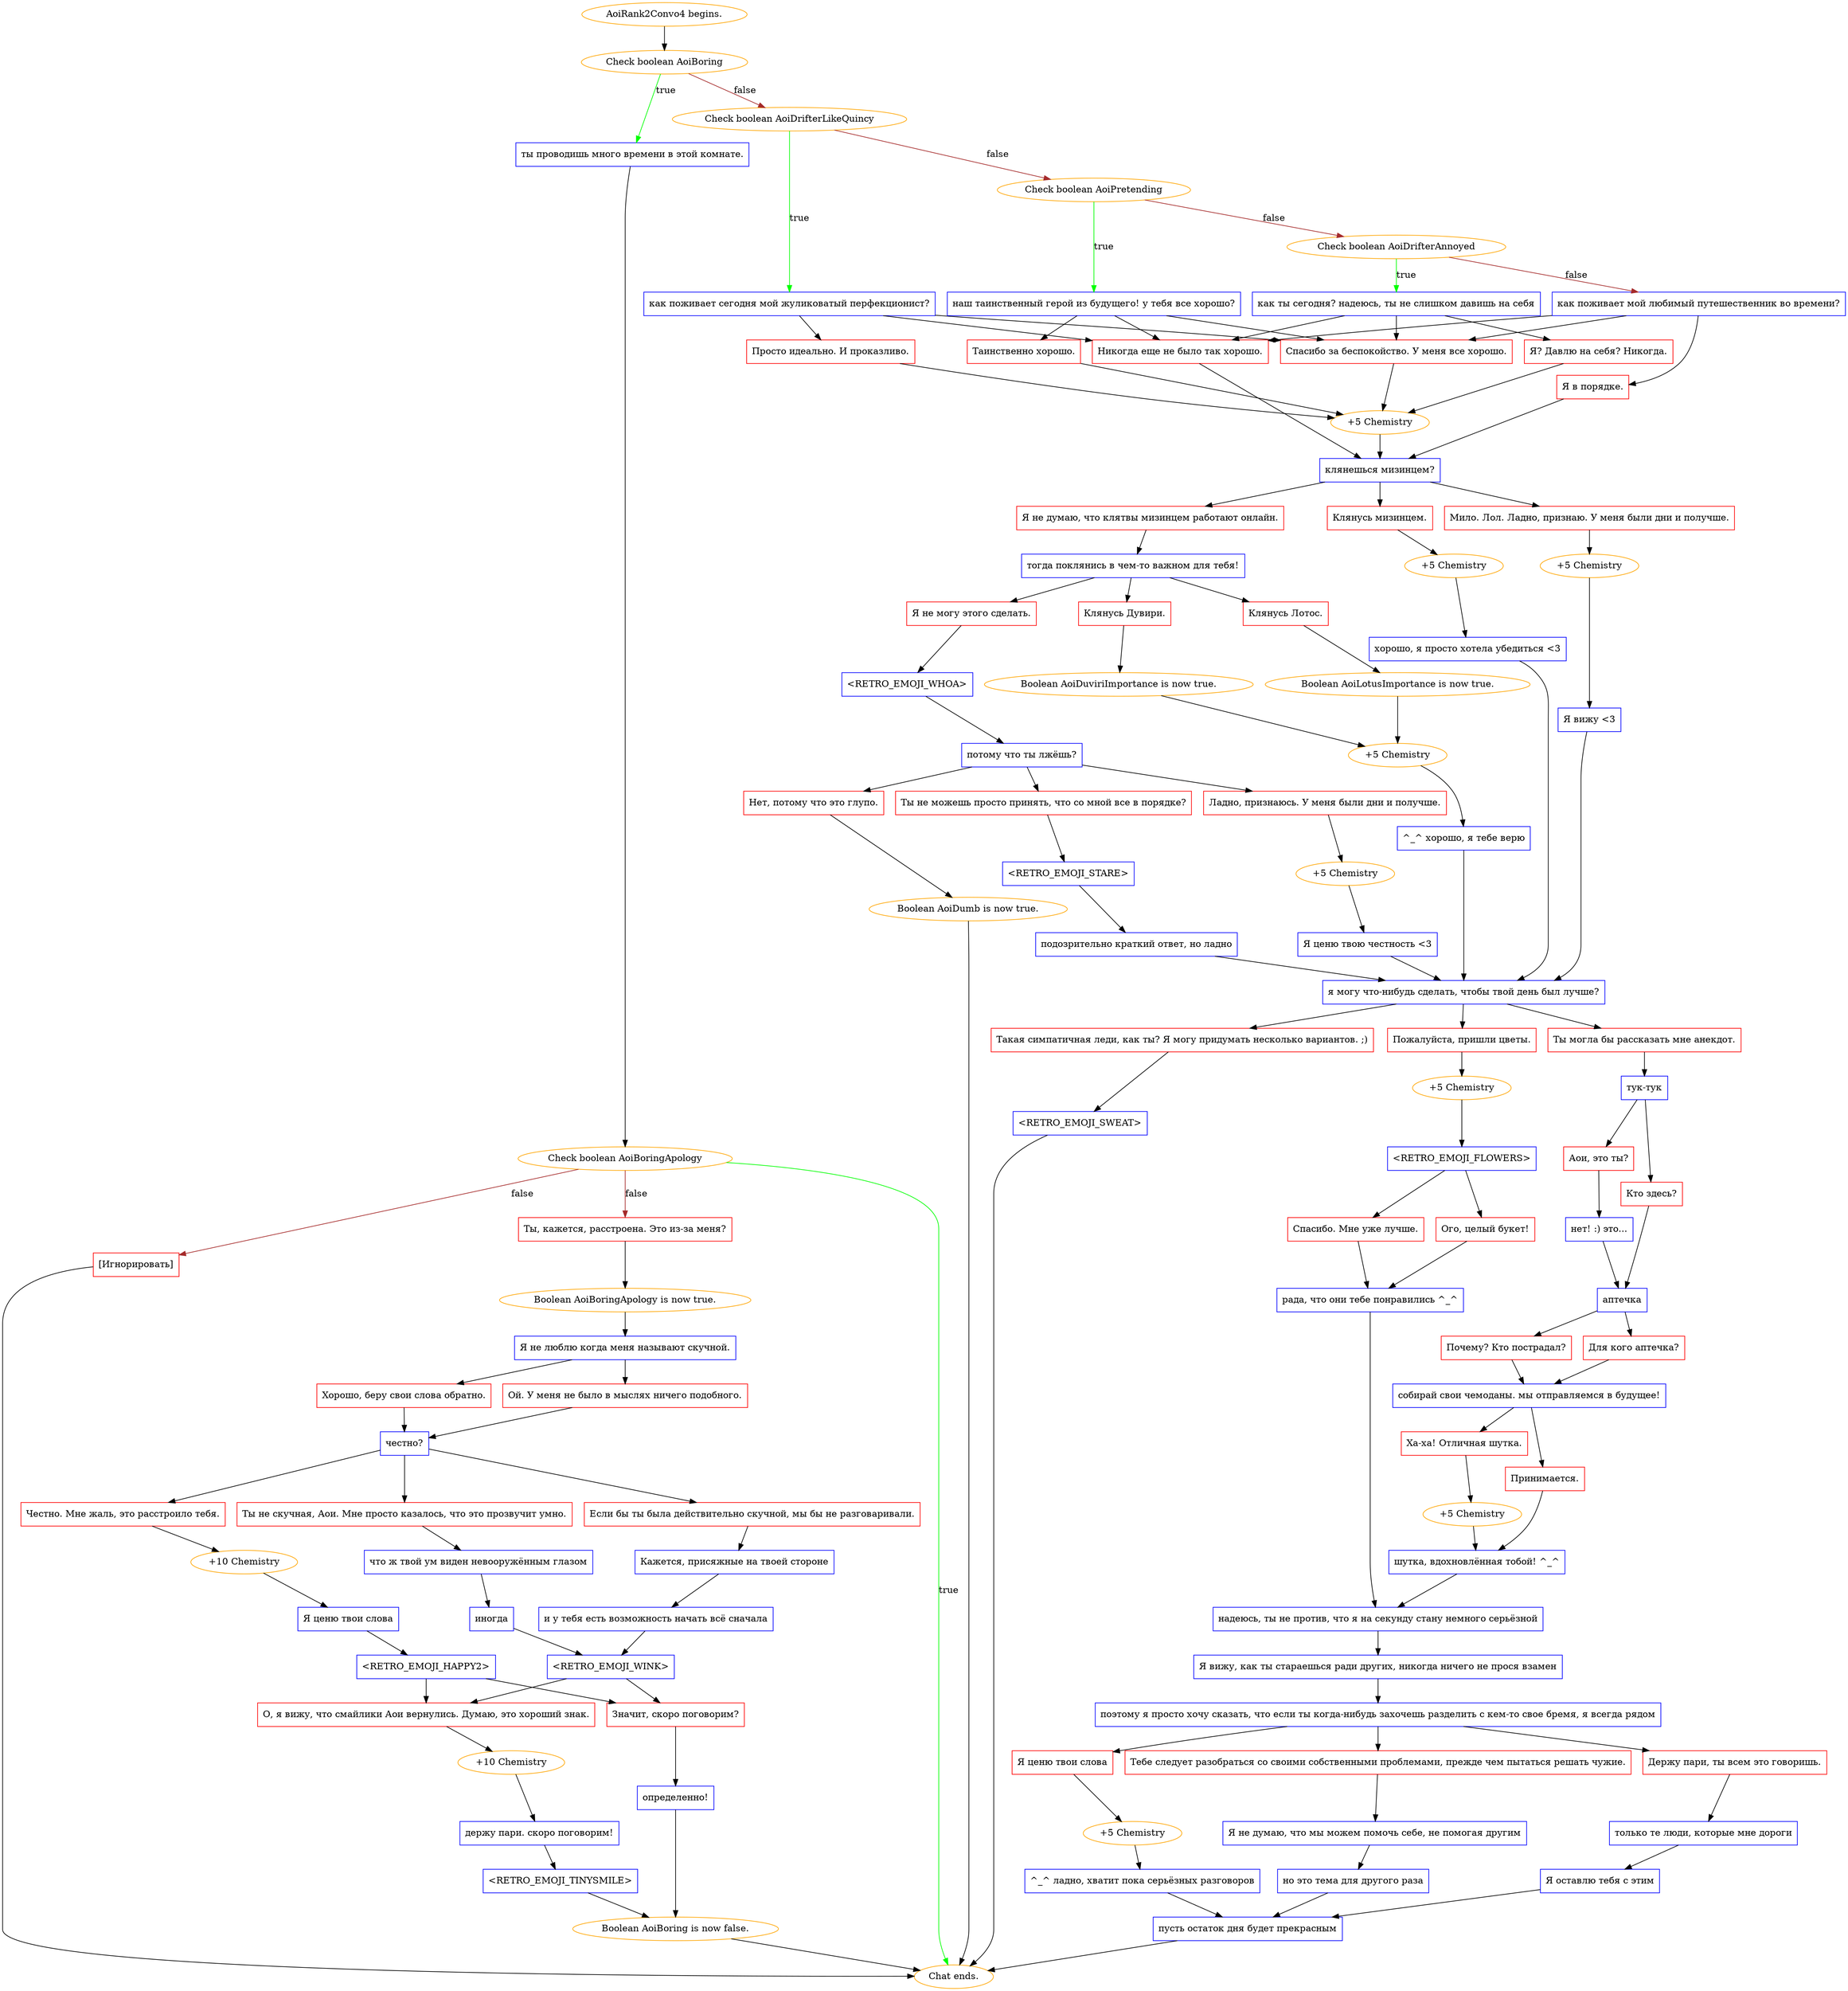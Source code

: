 digraph {
	"AoiRank2Convo4 begins." [color=orange];
		"AoiRank2Convo4 begins." -> j2444192993;
	j2444192993 [label="Check boolean AoiBoring",color=orange];
		j2444192993 -> j2320640558 [label=true,color=green];
		j2444192993 -> j748990130 [label=false,color=brown];
	j2320640558 [label="ты проводишь много времени в этой комнате.",shape=box,color=blue];
		j2320640558 -> j2670735249;
	j748990130 [label="Check boolean AoiDrifterLikeQuincy",color=orange];
		j748990130 -> j2310383658 [label=true,color=green];
		j748990130 -> j1686413138 [label=false,color=brown];
	j2670735249 [label="Check boolean AoiBoringApology",color=orange];
		j2670735249 -> "Chat ends." [label=true,color=green];
		j2670735249 -> j760084703 [label=false,color=brown];
		j2670735249 -> j3432236701 [label=false,color=brown];
	j2310383658 [label="как поживает сегодня мой жуликоватый перфекционист?",shape=box,color=blue];
		j2310383658 -> j1570442591;
		j2310383658 -> j3389391365;
		j2310383658 -> j3283919766;
	j1686413138 [label="Check boolean AoiPretending",color=orange];
		j1686413138 -> j691259227 [label=true,color=green];
		j1686413138 -> j2989236235 [label=false,color=brown];
	"Chat ends." [color=orange];
	j760084703 [label="Ты, кажется, расстроена. Это из-за меня?",shape=box,color=red];
		j760084703 -> j3853215674;
	j3432236701 [label="[Игнорировать]",shape=box,color=red];
		j3432236701 -> "Chat ends.";
	j1570442591 [label="Просто идеально. И проказливо.",shape=box,color=red];
		j1570442591 -> j1327355837;
	j3389391365 [label="Спасибо за беспокойство. У меня все хорошо.",shape=box,color=red];
		j3389391365 -> j1327355837;
	j3283919766 [label="Никогда еще не было так хорошо.",shape=box,color=red];
		j3283919766 -> j3023050221;
	j691259227 [label="наш таинственный герой из будущего! у тебя все хорошо?",shape=box,color=blue];
		j691259227 -> j764421610;
		j691259227 -> j3389391365;
		j691259227 -> j3283919766;
	j2989236235 [label="Check boolean AoiDrifterAnnoyed",color=orange];
		j2989236235 -> j2623029847 [label=true,color=green];
		j2989236235 -> j2794272276 [label=false,color=brown];
	j3853215674 [label="Boolean AoiBoringApology is now true.",color=orange];
		j3853215674 -> j4014727983;
	j1327355837 [label="+5 Chemistry",color=orange];
		j1327355837 -> j3023050221;
	j3023050221 [label="клянешься мизинцем?",shape=box,color=blue];
		j3023050221 -> j2117071386;
		j3023050221 -> j2102549130;
		j3023050221 -> j1579600255;
	j764421610 [label="Таинственно хорошо.",shape=box,color=red];
		j764421610 -> j1327355837;
	j2623029847 [label="как ты сегодня? надеюсь, ты не слишком давишь на себя",shape=box,color=blue];
		j2623029847 -> j51252010;
		j2623029847 -> j3389391365;
		j2623029847 -> j3283919766;
	j2794272276 [label="как поживает мой любимый путешественник во времени?",shape=box,color=blue];
		j2794272276 -> j4084109333;
		j2794272276 -> j3389391365;
		j2794272276 -> j3283919766;
	j4014727983 [label="Я не люблю когда меня называют скучной.",shape=box,color=blue];
		j4014727983 -> j2162722293;
		j4014727983 -> j3165729972;
	j2117071386 [label="Клянусь мизинцем.",shape=box,color=red];
		j2117071386 -> j3162872997;
	j2102549130 [label="Мило. Лол. Ладно, признаю. У меня были дни и получше.",shape=box,color=red];
		j2102549130 -> j2653109224;
	j1579600255 [label="Я не думаю, что клятвы мизинцем работают онлайн.",shape=box,color=red];
		j1579600255 -> j3918430287;
	j51252010 [label="Я? Давлю на себя? Никогда.",shape=box,color=red];
		j51252010 -> j1327355837;
	j4084109333 [label="Я в порядке.",shape=box,color=red];
		j4084109333 -> j3023050221;
	j2162722293 [label="Ой. У меня не было в мыслях ничего подобного.",shape=box,color=red];
		j2162722293 -> j1561063832;
	j3165729972 [label="Хорошо, беру свои слова обратно.",shape=box,color=red];
		j3165729972 -> j1561063832;
	j3162872997 [label="+5 Chemistry",color=orange];
		j3162872997 -> j4063524755;
	j2653109224 [label="+5 Chemistry",color=orange];
		j2653109224 -> j1891130810;
	j3918430287 [label="тогда поклянись в чем-то важном для тебя!",shape=box,color=blue];
		j3918430287 -> j2900887003;
		j3918430287 -> j2843458834;
		j3918430287 -> j1451589015;
	j1561063832 [label="честно?",shape=box,color=blue];
		j1561063832 -> j2277650139;
		j1561063832 -> j1761585094;
		j1561063832 -> j2516417129;
	j4063524755 [label="хорошо, я просто хотела убедиться <3",shape=box,color=blue];
		j4063524755 -> j3089891285;
	j1891130810 [label="Я вижу <3",shape=box,color=blue];
		j1891130810 -> j3089891285;
	j2900887003 [label="Я не могу этого сделать.",shape=box,color=red];
		j2900887003 -> j913193745;
	j2843458834 [label="Клянусь Лотос.",shape=box,color=red];
		j2843458834 -> j2865208870;
	j1451589015 [label="Клянусь Дувири.",shape=box,color=red];
		j1451589015 -> j2291572041;
	j2277650139 [label="Честно. Мне жаль, это расстроило тебя.",shape=box,color=red];
		j2277650139 -> j2680238883;
	j1761585094 [label="Ты не скучная, Аои. Мне просто казалось, что это прозвучит умно.",shape=box,color=red];
		j1761585094 -> j2031484196;
	j2516417129 [label="Если бы ты была действительно скучной, мы бы не разговаривали.",shape=box,color=red];
		j2516417129 -> j2356110665;
	j3089891285 [label="я могу что-нибудь сделать, чтобы твой день был лучше?",shape=box,color=blue];
		j3089891285 -> j3474850713;
		j3089891285 -> j954094946;
		j3089891285 -> j737403311;
	j913193745 [label="<RETRO_EMOJI_WHOA>",shape=box,color=blue];
		j913193745 -> j1902005866;
	j2865208870 [label="Boolean AoiLotusImportance is now true.",color=orange];
		j2865208870 -> j3627515838;
	j2291572041 [label="Boolean AoiDuviriImportance is now true.",color=orange];
		j2291572041 -> j3627515838;
	j2680238883 [label="+10 Chemistry",color=orange];
		j2680238883 -> j4063302261;
	j2031484196 [label="что ж твой ум виден невооружённым глазом",shape=box,color=blue];
		j2031484196 -> j1915224800;
	j2356110665 [label="Кажется, присяжные на твоей стороне",shape=box,color=blue];
		j2356110665 -> j2431579291;
	j3474850713 [label="Ты могла бы рассказать мне анекдот.",shape=box,color=red];
		j3474850713 -> j1249239378;
	j954094946 [label="Пожалуйста, пришли цветы.",shape=box,color=red];
		j954094946 -> j2743671589;
	j737403311 [label="Такая симпатичная леди, как ты? Я могу придумать несколько вариантов. ;)",shape=box,color=red];
		j737403311 -> j168179579;
	j1902005866 [label="потому что ты лжёшь?",shape=box,color=blue];
		j1902005866 -> j2015715785;
		j1902005866 -> j2536830821;
		j1902005866 -> j1806867087;
	j3627515838 [label="+5 Chemistry",color=orange];
		j3627515838 -> j633572072;
	j4063302261 [label="Я ценю твои слова",shape=box,color=blue];
		j4063302261 -> j2227012435;
	j1915224800 [label="иногда",shape=box,color=blue];
		j1915224800 -> j1256333655;
	j2431579291 [label="и у тебя есть возможность начать всё сначала",shape=box,color=blue];
		j2431579291 -> j1256333655;
	j1249239378 [label="тук-тук",shape=box,color=blue];
		j1249239378 -> j2512768551;
		j1249239378 -> j344951180;
	j2743671589 [label="+5 Chemistry",color=orange];
		j2743671589 -> j1731080430;
	j168179579 [label="<RETRO_EMOJI_SWEAT>",shape=box,color=blue];
		j168179579 -> "Chat ends.";
	j2015715785 [label="Ладно, признаюсь. У меня были дни и получше.",shape=box,color=red];
		j2015715785 -> j364654536;
	j2536830821 [label="Нет, потому что это глупо.",shape=box,color=red];
		j2536830821 -> j4113623176;
	j1806867087 [label="Ты не можешь просто принять, что со мной все в порядке?",shape=box,color=red];
		j1806867087 -> j1804725934;
	j633572072 [label="^_^ хорошо, я тебе верю",shape=box,color=blue];
		j633572072 -> j3089891285;
	j2227012435 [label="<RETRO_EMOJI_HAPPY2>",shape=box,color=blue];
		j2227012435 -> j1847803706;
		j2227012435 -> j2941210274;
	j1256333655 [label="<RETRO_EMOJI_WINK>",shape=box,color=blue];
		j1256333655 -> j1847803706;
		j1256333655 -> j2941210274;
	j2512768551 [label="Кто здесь?",shape=box,color=red];
		j2512768551 -> j2580300771;
	j344951180 [label="Аои, это ты?",shape=box,color=red];
		j344951180 -> j3969329605;
	j1731080430 [label="<RETRO_EMOJI_FLOWERS>",shape=box,color=blue];
		j1731080430 -> j362521518;
		j1731080430 -> j2557010381;
	j364654536 [label="+5 Chemistry",color=orange];
		j364654536 -> j4119665290;
	j4113623176 [label="Boolean AoiDumb is now true.",color=orange];
		j4113623176 -> "Chat ends.";
	j1804725934 [label="<RETRO_EMOJI_STARE>",shape=box,color=blue];
		j1804725934 -> j3507902072;
	j1847803706 [label="Значит, скоро поговорим?",shape=box,color=red];
		j1847803706 -> j3540396099;
	j2941210274 [label="О, я вижу, что смайлики Аои вернулись. Думаю, это хороший знак.",shape=box,color=red];
		j2941210274 -> j3784687230;
	j2580300771 [label="аптечка",shape=box,color=blue];
		j2580300771 -> j90588421;
		j2580300771 -> j2359141;
	j3969329605 [label="нет! :) это...",shape=box,color=blue];
		j3969329605 -> j2580300771;
	j362521518 [label="Спасибо. Мне уже лучше.",shape=box,color=red];
		j362521518 -> j2506695144;
	j2557010381 [label="Ого, целый букет!",shape=box,color=red];
		j2557010381 -> j2506695144;
	j4119665290 [label="Я ценю твою честность <3",shape=box,color=blue];
		j4119665290 -> j3089891285;
	j3507902072 [label="подозрительно краткий ответ, но ладно",shape=box,color=blue];
		j3507902072 -> j3089891285;
	j3540396099 [label="определенно!",shape=box,color=blue];
		j3540396099 -> j1984221796;
	j3784687230 [label="+10 Chemistry",color=orange];
		j3784687230 -> j4005938628;
	j90588421 [label="Для кого аптечка?",shape=box,color=red];
		j90588421 -> j2100923387;
	j2359141 [label="Почему? Кто пострадал?",shape=box,color=red];
		j2359141 -> j2100923387;
	j2506695144 [label="рада, что они тебе понравились ^_^",shape=box,color=blue];
		j2506695144 -> j837504810;
	j1984221796 [label="Boolean AoiBoring is now false.",color=orange];
		j1984221796 -> "Chat ends.";
	j4005938628 [label="держу пари. скоро поговорим!",shape=box,color=blue];
		j4005938628 -> j3248434141;
	j2100923387 [label="собирай свои чемоданы. мы отправляемся в будущее!",shape=box,color=blue];
		j2100923387 -> j176281344;
		j2100923387 -> j3869289055;
	j837504810 [label="надеюсь, ты не против, что я на секунду стану немного серьёзной",shape=box,color=blue];
		j837504810 -> j660137216;
	j3248434141 [label="<RETRO_EMOJI_TINYSMILE>",shape=box,color=blue];
		j3248434141 -> j1984221796;
	j176281344 [label="Ха-ха! Отличная шутка.",shape=box,color=red];
		j176281344 -> j2956577746;
	j3869289055 [label="Принимается.",shape=box,color=red];
		j3869289055 -> j4053992104;
	j660137216 [label="Я вижу, как ты стараешься ради других, никогда ничего не прося взамен",shape=box,color=blue];
		j660137216 -> j287313647;
	j2956577746 [label="+5 Chemistry",color=orange];
		j2956577746 -> j4053992104;
	j4053992104 [label="шутка, вдохновлённая тобой! ^_^",shape=box,color=blue];
		j4053992104 -> j837504810;
	j287313647 [label="поэтому я просто хочу сказать, что если ты когда-нибудь захочешь разделить с кем-то свое бремя, я всегда рядом",shape=box,color=blue];
		j287313647 -> j3500080028;
		j287313647 -> j2750798070;
		j287313647 -> j616497016;
	j3500080028 [label="Я ценю твои слова",shape=box,color=red];
		j3500080028 -> j2943585305;
	j2750798070 [label="Тебе следует разобраться со своими собственными проблемами, прежде чем пытаться решать чужие.",shape=box,color=red];
		j2750798070 -> j1237593781;
	j616497016 [label="Держу пари, ты всем это говоришь.",shape=box,color=red];
		j616497016 -> j2193063432;
	j2943585305 [label="+5 Chemistry",color=orange];
		j2943585305 -> j2765746523;
	j1237593781 [label="Я не думаю, что мы можем помочь себе, не помогая другим",shape=box,color=blue];
		j1237593781 -> j549353523;
	j2193063432 [label="только те люди, которые мне дороги",shape=box,color=blue];
		j2193063432 -> j3778544020;
	j2765746523 [label="^_^ ладно, хватит пока серьёзных разговоров",shape=box,color=blue];
		j2765746523 -> j1342485700;
	j549353523 [label="но это тема для другого раза",shape=box,color=blue];
		j549353523 -> j1342485700;
	j3778544020 [label="Я оставлю тебя с этим",shape=box,color=blue];
		j3778544020 -> j1342485700;
	j1342485700 [label="пусть остаток дня будет прекрасным",shape=box,color=blue];
		j1342485700 -> "Chat ends.";
}